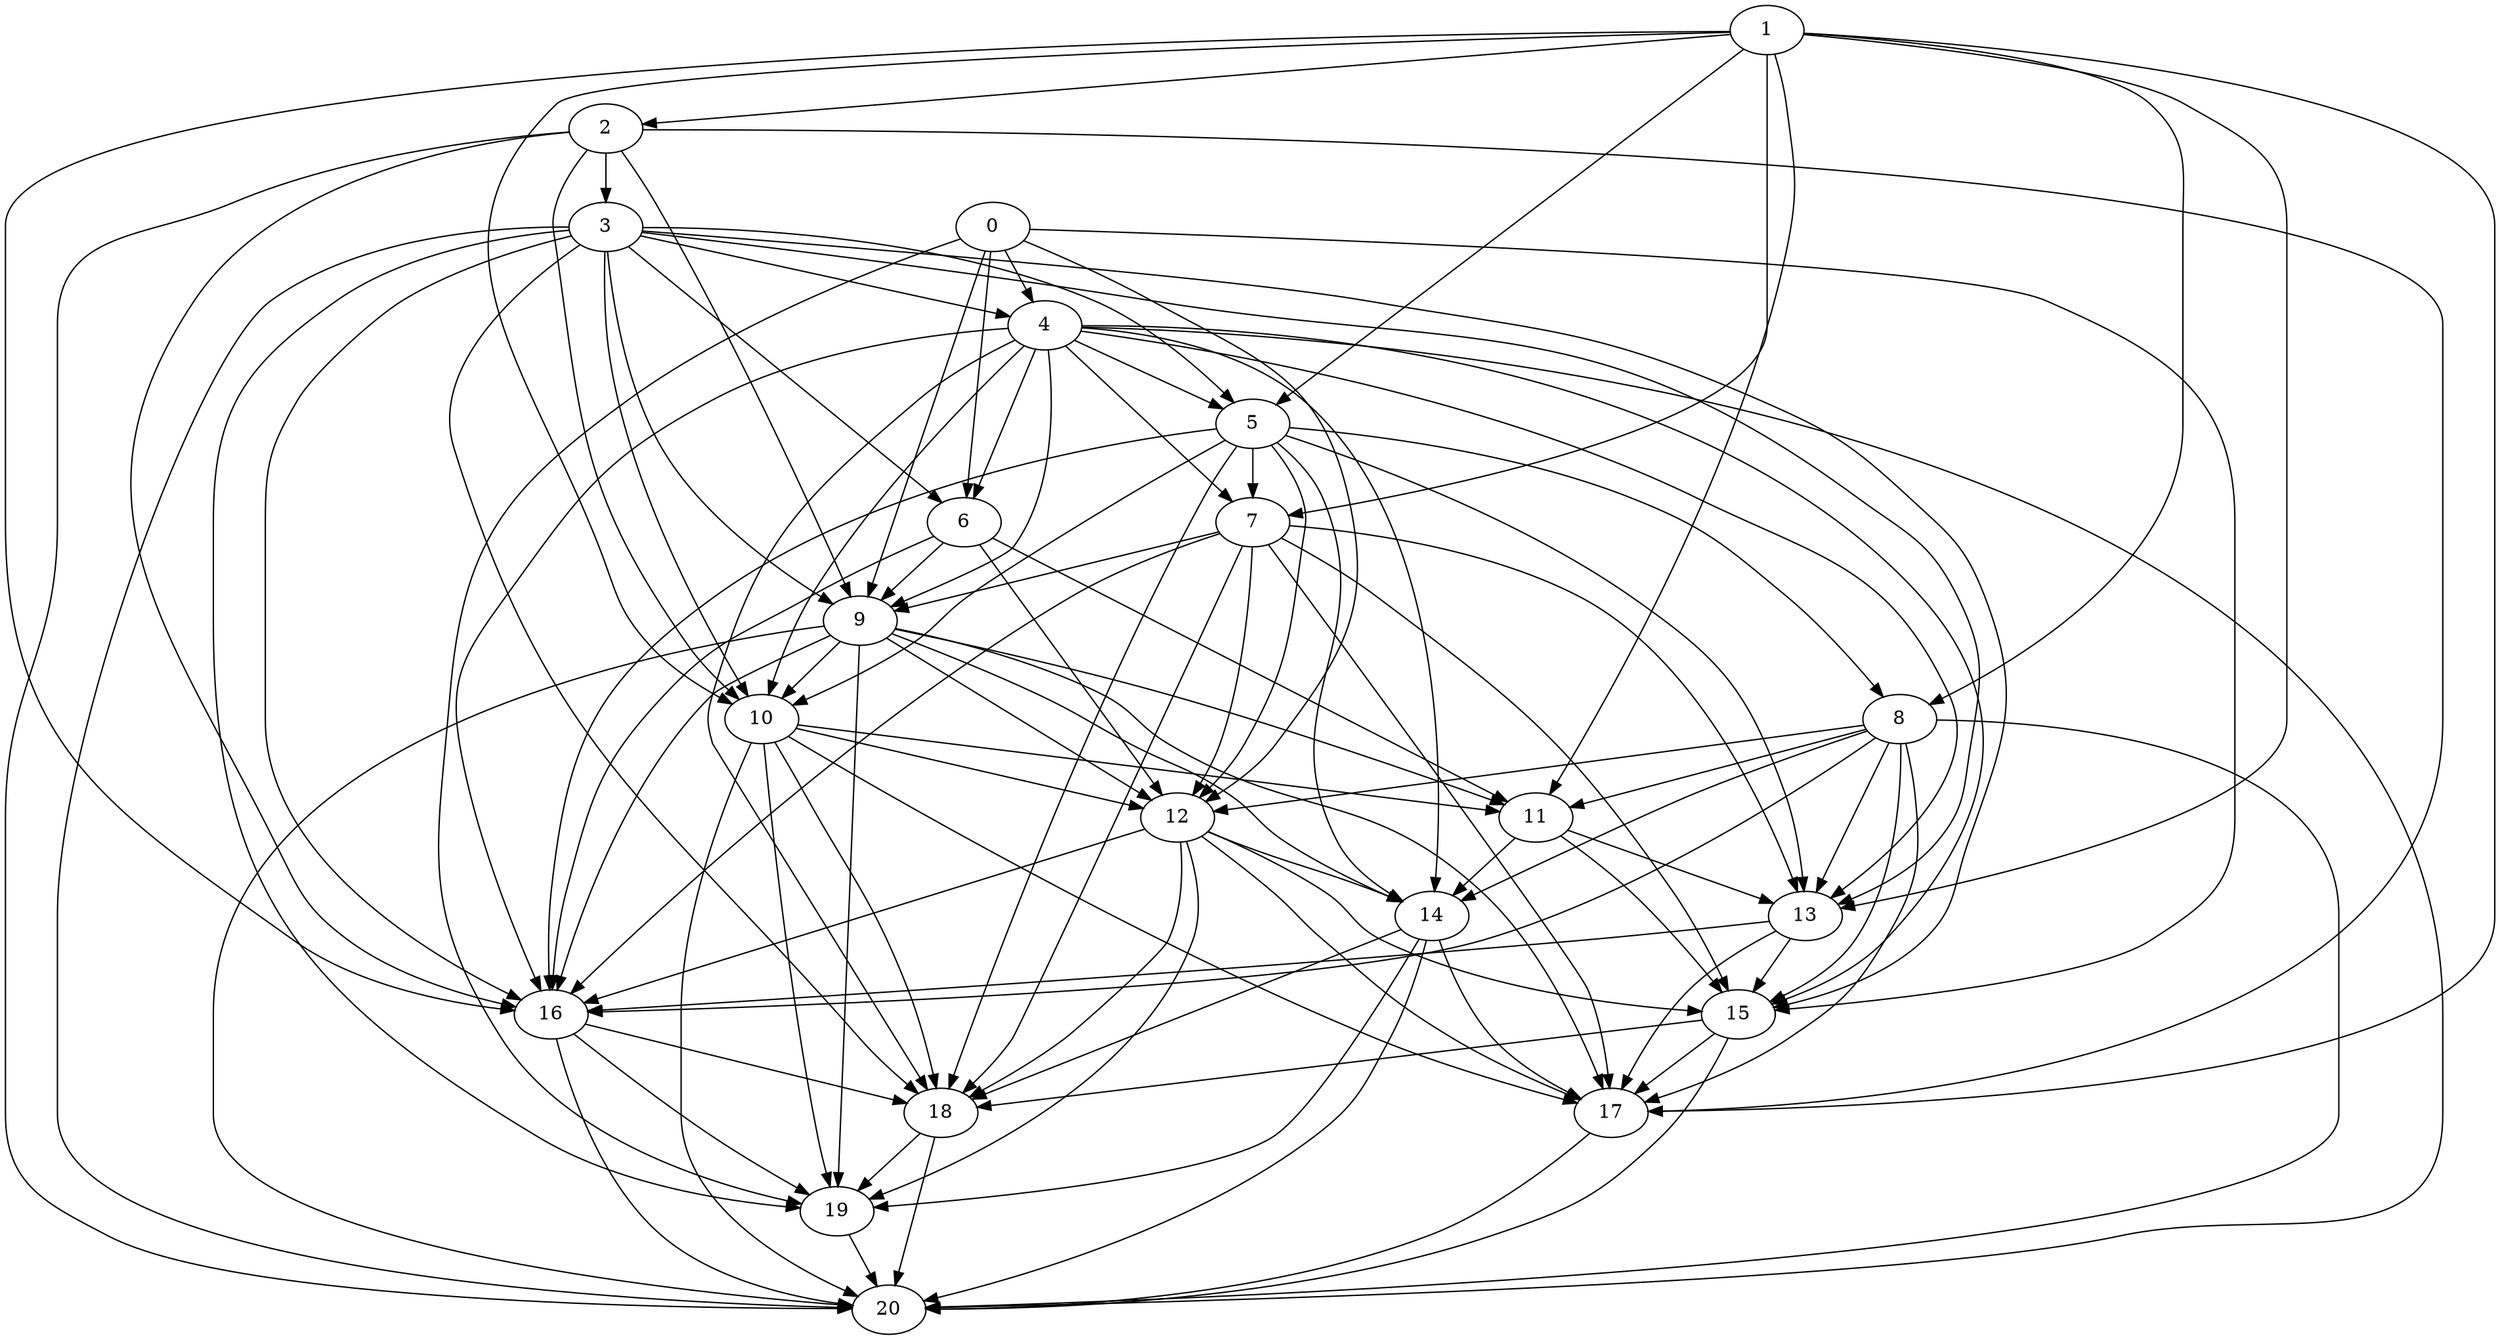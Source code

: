 digraph "Random_Nodes_21_Density_5.24_CCR_0.10_WeightType_Random" {
	graph ["Duplicate states"=0,
		GraphType=Random,
		"Max states in OPEN"=0,
		Modes="120000ms; topo-ordered tasks, ; Pruning: task equivalence, fixed order ready list, ; F-value: ; Optimisation: best schedule length (\
SL) optimisation on equal, ",
		NumberOfTasks=21,
		"Pruned using list schedule length"=1,
		"States removed from OPEN"=0,
		TargetSystem="Homogeneous-4",
		"Time to schedule (ms)"=97,
		"Total idle time"=4942,
		"Total schedule length"=4436,
		"Total sequential time"=6654,
		"Total states created"=2
	];
	1	["Finish time"=148,
		Processor=0,
		"Start time"=0,
		Weight=148];
	2	["Finish time"=641,
		Processor=0,
		"Start time"=148,
		Weight=493];
	1 -> 2	[Weight=4];
	5	["Finish time"=1627,
		Processor=0,
		"Start time"=1282,
		Weight=345];
	1 -> 5	[Weight=7];
	7	["Finish time"=1824,
		Processor=0,
		"Start time"=1627,
		Weight=197];
	1 -> 7	[Weight=5];
	8	["Finish time"=1831,
		Processor=2,
		"Start time"=1634,
		Weight=197];
	1 -> 8	[Weight=8];
	10	["Finish time"=2514,
		Processor=0,
		"Start time"=2317,
		Weight=197];
	1 -> 10	[Weight=5];
	11	["Finish time"=2859,
		Processor=0,
		"Start time"=2514,
		Weight=345];
	1 -> 11	[Weight=8];
	13	["Finish time"=3204,
		Processor=0,
		"Start time"=2859,
		Weight=345];
	1 -> 13	[Weight=3];
	16	["Finish time"=3500,
		Processor=0,
		"Start time"=3204,
		Weight=296];
	1 -> 16	[Weight=6];
	17	["Finish time"=3751,
		Processor=2,
		"Start time"=3455,
		Weight=296];
	1 -> 17	[Weight=5];
	3	["Finish time"=937,
		Processor=0,
		"Start time"=641,
		Weight=296];
	2 -> 3	[Weight=7];
	9	["Finish time"=2317,
		Processor=0,
		"Start time"=1824,
		Weight=493];
	2 -> 9	[Weight=5];
	2 -> 10	[Weight=10];
	2 -> 16	[Weight=9];
	2 -> 17	[Weight=6];
	20	["Finish time"=4436,
		Processor=0,
		"Start time"=4091,
		Weight=345];
	2 -> 20	[Weight=4];
	4	["Finish time"=1282,
		Processor=0,
		"Start time"=937,
		Weight=345];
	3 -> 4	[Weight=5];
	3 -> 5	[Weight=2];
	6	["Finish time"=1785,
		Processor=1,
		"Start time"=1292,
		Weight=493];
	3 -> 6	[Weight=8];
	3 -> 9	[Weight=6];
	3 -> 10	[Weight=10];
	3 -> 13	[Weight=3];
	3 -> 16	[Weight=5];
	15	["Finish time"=3455,
		Processor=2,
		"Start time"=3209,
		Weight=246];
	3 -> 15	[Weight=9];
	18	["Finish time"=3845,
		Processor=0,
		"Start time"=3500,
		Weight=345];
	3 -> 18	[Weight=4];
	19	["Finish time"=4091,
		Processor=0,
		"Start time"=3845,
		Weight=246];
	3 -> 19	[Weight=4];
	3 -> 20	[Weight=4];
	0	["Finish time"=99,
		Processor=1,
		"Start time"=0,
		Weight=99];
	0 -> 4	[Weight=3];
	0 -> 6	[Weight=4];
	0 -> 9	[Weight=3];
	12	["Finish time"=3015,
		Processor=1,
		"Start time"=2522,
		Weight=493];
	0 -> 12	[Weight=8];
	0 -> 15	[Weight=4];
	0 -> 19	[Weight=7];
	4 -> 5	[Weight=2];
	4 -> 6	[Weight=10];
	4 -> 7	[Weight=7];
	4 -> 9	[Weight=6];
	4 -> 10	[Weight=9];
	4 -> 13	[Weight=3];
	14	["Finish time"=3409,
		Processor=1,
		"Start time"=3015,
		Weight=394];
	4 -> 14	[Weight=3];
	4 -> 16	[Weight=8];
	4 -> 15	[Weight=9];
	4 -> 18	[Weight=4];
	4 -> 20	[Weight=9];
	5 -> 7	[Weight=9];
	5 -> 8	[Weight=7];
	5 -> 10	[Weight=3];
	5 -> 12	[Weight=7];
	5 -> 13	[Weight=4];
	5 -> 14	[Weight=4];
	5 -> 16	[Weight=2];
	5 -> 18	[Weight=7];
	6 -> 9	[Weight=7];
	6 -> 11	[Weight=5];
	6 -> 12	[Weight=5];
	6 -> 16	[Weight=3];
	7 -> 9	[Weight=8];
	7 -> 12	[Weight=2];
	7 -> 13	[Weight=3];
	7 -> 16	[Weight=6];
	7 -> 15	[Weight=5];
	7 -> 18	[Weight=7];
	7 -> 17	[Weight=8];
	9 -> 10	[Weight=10];
	9 -> 11	[Weight=7];
	9 -> 12	[Weight=7];
	9 -> 14	[Weight=8];
	9 -> 16	[Weight=6];
	9 -> 17	[Weight=7];
	9 -> 19	[Weight=10];
	9 -> 20	[Weight=4];
	8 -> 11	[Weight=8];
	8 -> 12	[Weight=8];
	8 -> 13	[Weight=2];
	8 -> 14	[Weight=9];
	8 -> 16	[Weight=9];
	8 -> 15	[Weight=6];
	8 -> 17	[Weight=10];
	8 -> 20	[Weight=4];
	10 -> 11	[Weight=7];
	10 -> 12	[Weight=8];
	10 -> 18	[Weight=9];
	10 -> 17	[Weight=5];
	10 -> 19	[Weight=9];
	10 -> 20	[Weight=6];
	11 -> 13	[Weight=9];
	11 -> 14	[Weight=4];
	11 -> 15	[Weight=6];
	12 -> 14	[Weight=5];
	12 -> 16	[Weight=3];
	12 -> 15	[Weight=3];
	12 -> 18	[Weight=5];
	12 -> 17	[Weight=10];
	12 -> 19	[Weight=7];
	13 -> 16	[Weight=10];
	13 -> 15	[Weight=5];
	13 -> 17	[Weight=2];
	14 -> 18	[Weight=10];
	14 -> 17	[Weight=10];
	14 -> 19	[Weight=6];
	14 -> 20	[Weight=3];
	16 -> 18	[Weight=3];
	16 -> 19	[Weight=4];
	16 -> 20	[Weight=3];
	15 -> 18	[Weight=5];
	15 -> 17	[Weight=10];
	15 -> 20	[Weight=9];
	18 -> 19	[Weight=5];
	18 -> 20	[Weight=3];
	17 -> 20	[Weight=5];
	19 -> 20	[Weight=8];
}
